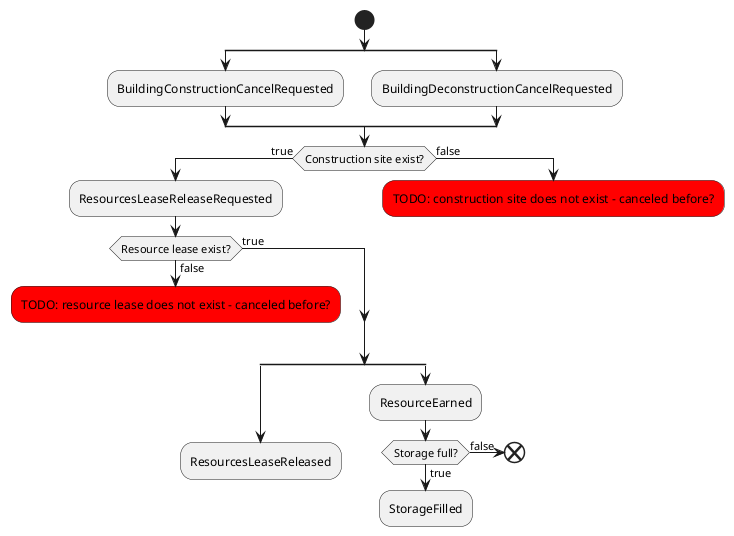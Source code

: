 @startuml

start

split
:BuildingConstructionCancelRequested;
split again
:BuildingDeconstructionCancelRequested;
end split

if (Construction site exist?) then (true)
    :ResourcesLeaseReleaseRequested;
    if (Resource lease exist?) then (true)
    else (false)
        #red:TODO: resource lease does not exist - canceled before?;
        detach;
    endif
else (false)
    #red:TODO: construction site does not exist - canceled before?;
    detach;
endif

split
    :ResourcesLeaseReleased;
    detach
split again
    :ResourceEarned;
    if (Storage full?) then (true)
        :StorageFilled;
        detach
    else (false)
    end
    endif
end split

@enduml